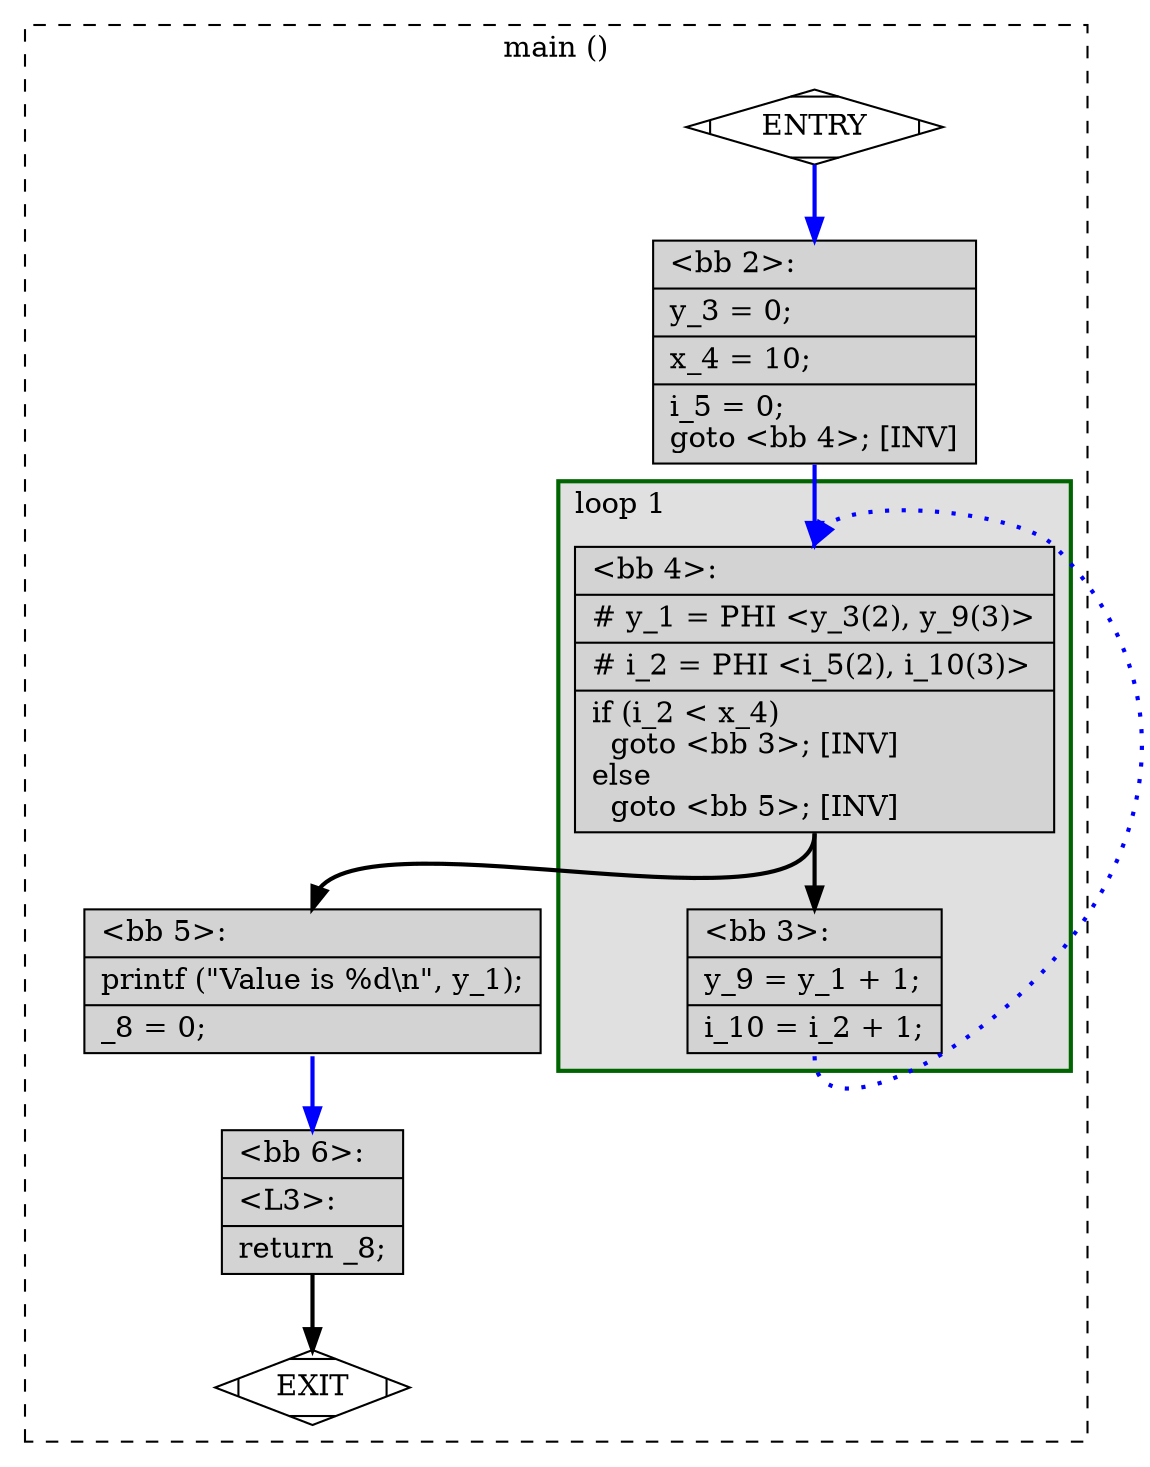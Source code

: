 digraph "2.c.023t.fixup_cfg2" {
overlap=false;
subgraph "cluster_main" {
	style="dashed";
	color="black";
	label="main ()";
	subgraph cluster_0_1 {
	style="filled";
	color="darkgreen";
	fillcolor="grey88";
	label="loop 1";
	labeljust=l;
	penwidth=2;
	fn_0_basic_block_4 [shape=record,style=filled,fillcolor=lightgrey,label="{\<bb\ 4\>:\l\
|#\ y_1\ =\ PHI\ \<y_3(2),\ y_9(3)\>\l\
|#\ i_2\ =\ PHI\ \<i_5(2),\ i_10(3)\>\l\
|if\ (i_2\ \<\ x_4)\l\
\ \ goto\ \<bb\ 3\>;\ [INV]\l\
else\l\
\ \ goto\ \<bb\ 5\>;\ [INV]\l\
}"];

	fn_0_basic_block_3 [shape=record,style=filled,fillcolor=lightgrey,label="{\<bb\ 3\>:\l\
|y_9\ =\ y_1\ +\ 1;\l\
|i_10\ =\ i_2\ +\ 1;\l\
}"];

	}
	fn_0_basic_block_0 [shape=Mdiamond,style=filled,fillcolor=white,label="ENTRY"];

	fn_0_basic_block_1 [shape=Mdiamond,style=filled,fillcolor=white,label="EXIT"];

	fn_0_basic_block_2 [shape=record,style=filled,fillcolor=lightgrey,label="{\<bb\ 2\>:\l\
|y_3\ =\ 0;\l\
|x_4\ =\ 10;\l\
|i_5\ =\ 0;\l\
goto\ \<bb\ 4\>;\ [INV]\l\
}"];

	fn_0_basic_block_5 [shape=record,style=filled,fillcolor=lightgrey,label="{\<bb\ 5\>:\l\
|printf\ (\"Value\ is\ %d\\n\",\ y_1);\l\
|_8\ =\ 0;\l\
}"];

	fn_0_basic_block_6 [shape=record,style=filled,fillcolor=lightgrey,label="{\<bb\ 6\>:\l\
|\<L3\>:\l\
|return\ _8;\l\
}"];

	fn_0_basic_block_0:s -> fn_0_basic_block_2:n [style="solid,bold",color=blue,weight=100,constraint=true];
	fn_0_basic_block_2:s -> fn_0_basic_block_4:n [style="solid,bold",color=blue,weight=100,constraint=true];
	fn_0_basic_block_3:s -> fn_0_basic_block_4:n [style="dotted,bold",color=blue,weight=10,constraint=false];
	fn_0_basic_block_4:s -> fn_0_basic_block_3:n [style="solid,bold",color=black,weight=10,constraint=true];
	fn_0_basic_block_4:s -> fn_0_basic_block_5:n [style="solid,bold",color=black,weight=10,constraint=true];
	fn_0_basic_block_5:s -> fn_0_basic_block_6:n [style="solid,bold",color=blue,weight=100,constraint=true];
	fn_0_basic_block_6:s -> fn_0_basic_block_1:n [style="solid,bold",color=black,weight=10,constraint=true];
	fn_0_basic_block_0:s -> fn_0_basic_block_1:n [style="invis",constraint=true];
}
}
